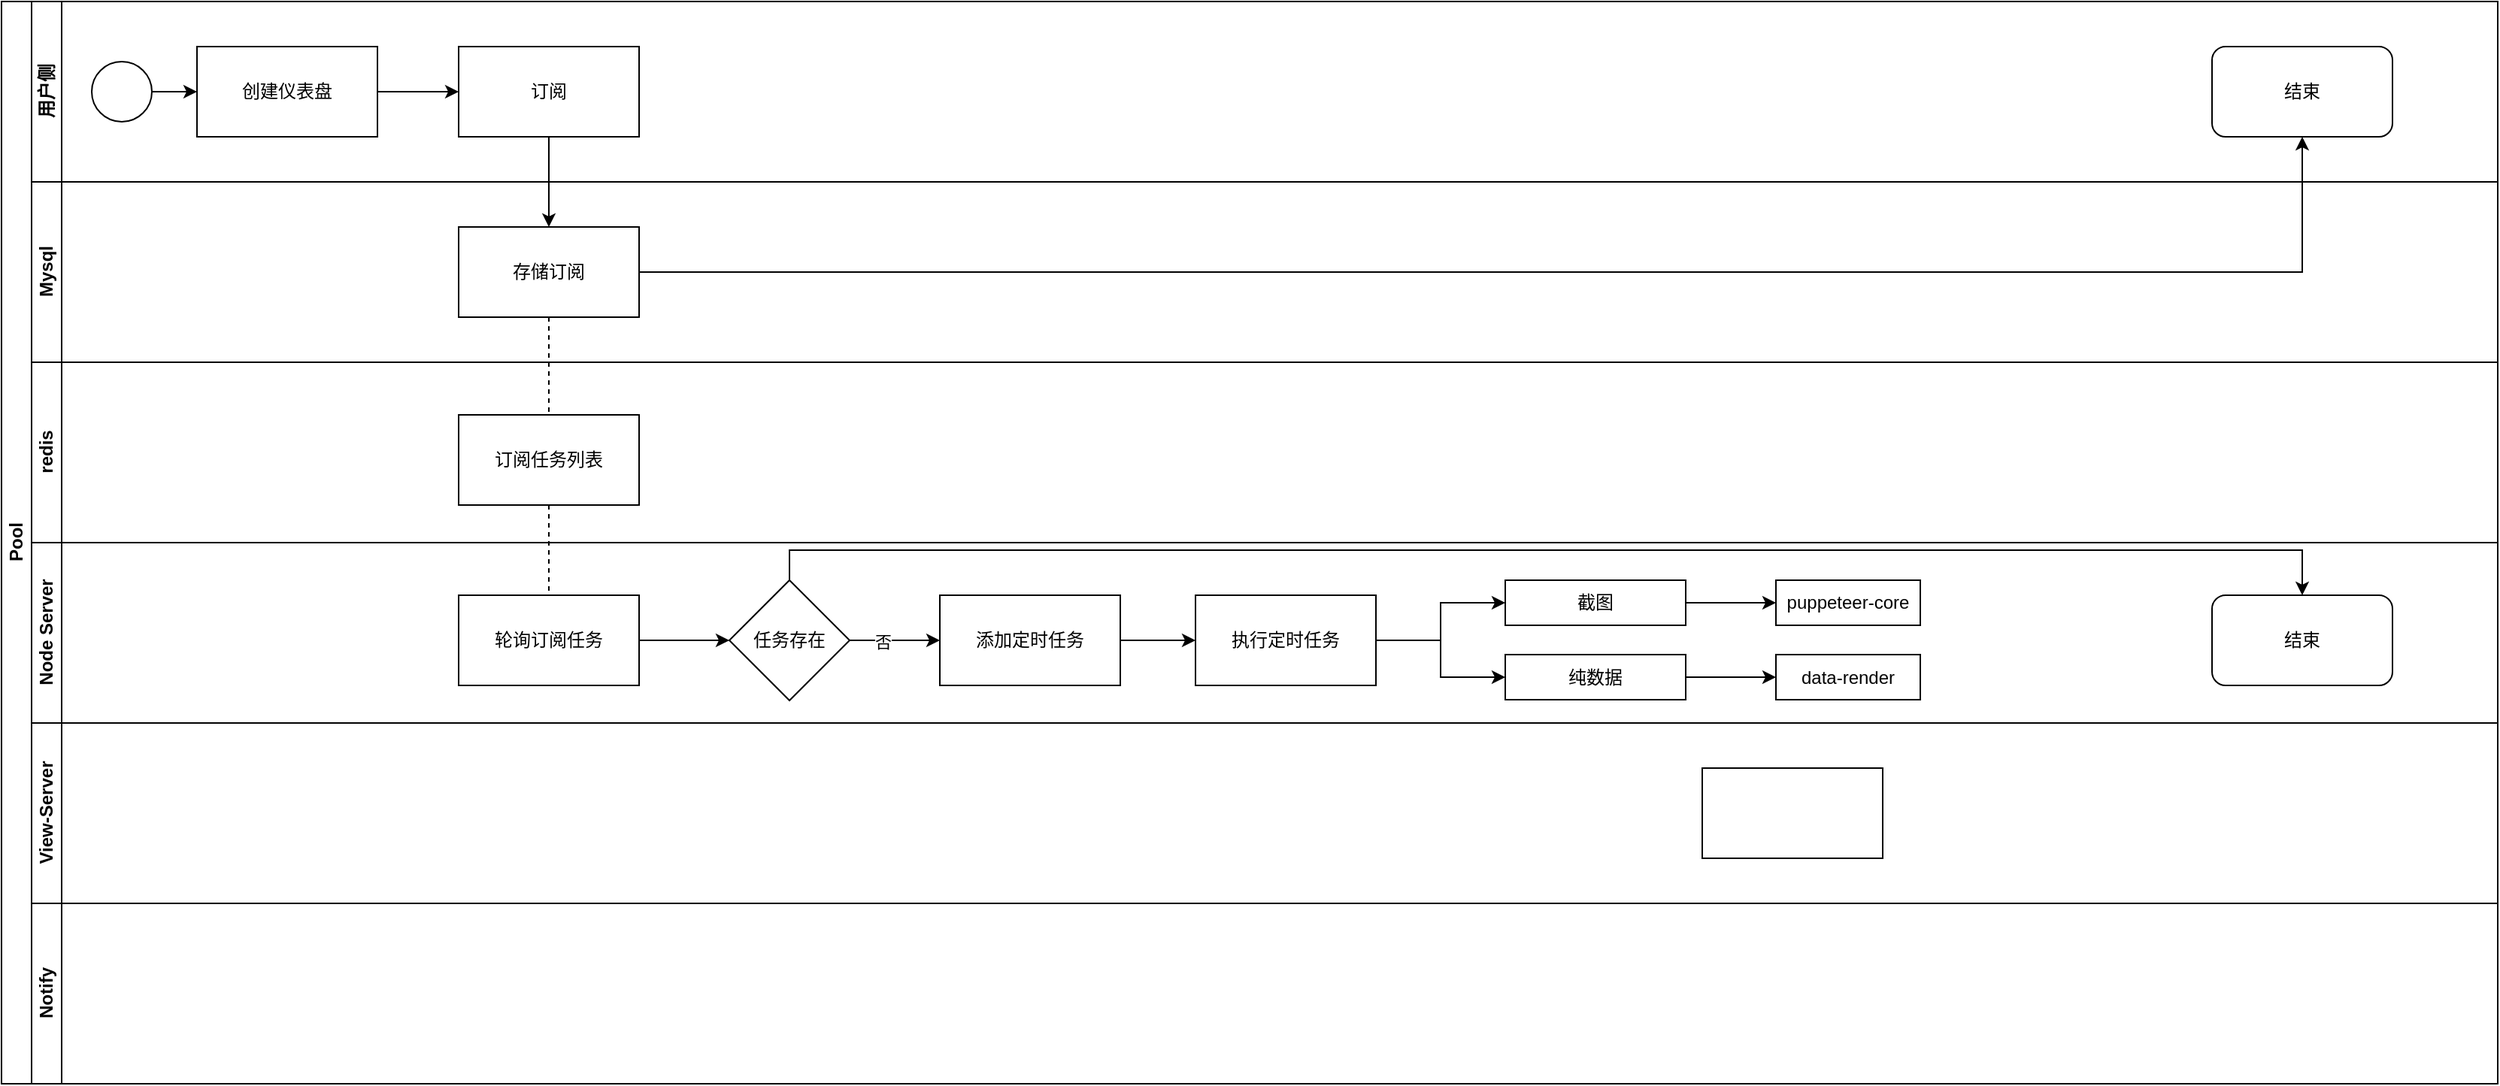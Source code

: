 <mxfile version="21.3.2" type="github">
  <diagram id="prtHgNgQTEPvFCAcTncT" name="Page-1">
    <mxGraphModel dx="1987" dy="1049" grid="1" gridSize="10" guides="1" tooltips="1" connect="1" arrows="1" fold="1" page="1" pageScale="1" pageWidth="827" pageHeight="1169" math="0" shadow="0">
      <root>
        <mxCell id="0" />
        <mxCell id="1" parent="0" />
        <mxCell id="dNxyNK7c78bLwvsdeMH5-19" value="Pool" style="swimlane;html=1;childLayout=stackLayout;resizeParent=1;resizeParentMax=0;horizontal=0;startSize=20;horizontalStack=0;" parent="1" vertex="1">
          <mxGeometry x="110" y="120" width="1660" height="720" as="geometry" />
        </mxCell>
        <mxCell id="dNxyNK7c78bLwvsdeMH5-20" value="用户侧" style="swimlane;html=1;startSize=20;horizontal=0;" parent="dNxyNK7c78bLwvsdeMH5-19" vertex="1">
          <mxGeometry x="20" width="1640" height="120" as="geometry" />
        </mxCell>
        <mxCell id="dNxyNK7c78bLwvsdeMH5-25" value="" style="edgeStyle=orthogonalEdgeStyle;rounded=0;orthogonalLoop=1;jettySize=auto;html=1;entryX=0;entryY=0.5;entryDx=0;entryDy=0;" parent="dNxyNK7c78bLwvsdeMH5-20" source="dNxyNK7c78bLwvsdeMH5-23" target="sp__su_tC7e2eRbSU-4b-3" edge="1">
          <mxGeometry relative="1" as="geometry">
            <mxPoint x="120" y="60" as="targetPoint" />
          </mxGeometry>
        </mxCell>
        <mxCell id="dNxyNK7c78bLwvsdeMH5-23" value="" style="ellipse;whiteSpace=wrap;html=1;" parent="dNxyNK7c78bLwvsdeMH5-20" vertex="1">
          <mxGeometry x="40" y="40" width="40" height="40" as="geometry" />
        </mxCell>
        <mxCell id="sp__su_tC7e2eRbSU-4b-7" style="edgeStyle=orthogonalEdgeStyle;rounded=0;orthogonalLoop=1;jettySize=auto;html=1;exitX=1;exitY=0.5;exitDx=0;exitDy=0;entryX=0;entryY=0.5;entryDx=0;entryDy=0;" edge="1" parent="dNxyNK7c78bLwvsdeMH5-20" source="sp__su_tC7e2eRbSU-4b-3" target="sp__su_tC7e2eRbSU-4b-6">
          <mxGeometry relative="1" as="geometry" />
        </mxCell>
        <mxCell id="sp__su_tC7e2eRbSU-4b-3" value="创建仪表盘" style="rounded=0;whiteSpace=wrap;html=1;" vertex="1" parent="dNxyNK7c78bLwvsdeMH5-20">
          <mxGeometry x="110" y="30" width="120" height="60" as="geometry" />
        </mxCell>
        <mxCell id="sp__su_tC7e2eRbSU-4b-6" value="订阅" style="rounded=0;whiteSpace=wrap;html=1;" vertex="1" parent="dNxyNK7c78bLwvsdeMH5-20">
          <mxGeometry x="284" y="30" width="120" height="60" as="geometry" />
        </mxCell>
        <mxCell id="sp__su_tC7e2eRbSU-4b-24" value="结束" style="rounded=1;whiteSpace=wrap;html=1;" vertex="1" parent="dNxyNK7c78bLwvsdeMH5-20">
          <mxGeometry x="1450" y="30" width="120" height="60" as="geometry" />
        </mxCell>
        <mxCell id="sp__su_tC7e2eRbSU-4b-1" value="Mysql" style="swimlane;html=1;startSize=20;horizontal=0;" vertex="1" parent="dNxyNK7c78bLwvsdeMH5-19">
          <mxGeometry x="20" y="120" width="1640" height="120" as="geometry" />
        </mxCell>
        <mxCell id="sp__su_tC7e2eRbSU-4b-8" value="存储订阅" style="rounded=0;whiteSpace=wrap;html=1;" vertex="1" parent="sp__su_tC7e2eRbSU-4b-1">
          <mxGeometry x="284" y="30" width="120" height="60" as="geometry" />
        </mxCell>
        <mxCell id="sp__su_tC7e2eRbSU-4b-2" value="redis" style="swimlane;html=1;startSize=20;horizontal=0;" vertex="1" parent="dNxyNK7c78bLwvsdeMH5-19">
          <mxGeometry x="20" y="240" width="1640" height="120" as="geometry" />
        </mxCell>
        <mxCell id="sp__su_tC7e2eRbSU-4b-13" value="订阅任务列表" style="rounded=0;whiteSpace=wrap;html=1;" vertex="1" parent="sp__su_tC7e2eRbSU-4b-2">
          <mxGeometry x="284" y="35" width="120" height="60" as="geometry" />
        </mxCell>
        <mxCell id="sp__su_tC7e2eRbSU-4b-14" style="edgeStyle=orthogonalEdgeStyle;rounded=0;orthogonalLoop=1;jettySize=auto;html=1;exitX=0.5;exitY=1;exitDx=0;exitDy=0;dashed=1;endArrow=none;endFill=0;" edge="1" parent="dNxyNK7c78bLwvsdeMH5-19" source="sp__su_tC7e2eRbSU-4b-13" target="sp__su_tC7e2eRbSU-4b-10">
          <mxGeometry relative="1" as="geometry" />
        </mxCell>
        <mxCell id="dNxyNK7c78bLwvsdeMH5-21" value="Node Server" style="swimlane;html=1;startSize=20;horizontal=0;" parent="dNxyNK7c78bLwvsdeMH5-19" vertex="1">
          <mxGeometry x="20" y="360" width="1640" height="120" as="geometry" />
        </mxCell>
        <mxCell id="sp__su_tC7e2eRbSU-4b-15" style="edgeStyle=orthogonalEdgeStyle;rounded=0;orthogonalLoop=1;jettySize=auto;html=1;exitX=1;exitY=0.5;exitDx=0;exitDy=0;entryX=0;entryY=0.5;entryDx=0;entryDy=0;" edge="1" parent="dNxyNK7c78bLwvsdeMH5-21" source="sp__su_tC7e2eRbSU-4b-10" target="sp__su_tC7e2eRbSU-4b-11">
          <mxGeometry relative="1" as="geometry" />
        </mxCell>
        <mxCell id="sp__su_tC7e2eRbSU-4b-10" value="轮询订阅任务" style="rounded=0;whiteSpace=wrap;html=1;" vertex="1" parent="dNxyNK7c78bLwvsdeMH5-21">
          <mxGeometry x="284" y="35" width="120" height="60" as="geometry" />
        </mxCell>
        <mxCell id="sp__su_tC7e2eRbSU-4b-17" style="edgeStyle=orthogonalEdgeStyle;rounded=0;orthogonalLoop=1;jettySize=auto;html=1;exitX=1;exitY=0.5;exitDx=0;exitDy=0;entryX=0;entryY=0.5;entryDx=0;entryDy=0;" edge="1" parent="dNxyNK7c78bLwvsdeMH5-21" source="sp__su_tC7e2eRbSU-4b-11" target="sp__su_tC7e2eRbSU-4b-16">
          <mxGeometry relative="1" as="geometry" />
        </mxCell>
        <mxCell id="sp__su_tC7e2eRbSU-4b-18" value="否" style="edgeLabel;html=1;align=center;verticalAlign=middle;resizable=0;points=[];" vertex="1" connectable="0" parent="sp__su_tC7e2eRbSU-4b-17">
          <mxGeometry x="-0.267" y="-1" relative="1" as="geometry">
            <mxPoint as="offset" />
          </mxGeometry>
        </mxCell>
        <mxCell id="sp__su_tC7e2eRbSU-4b-23" style="edgeStyle=orthogonalEdgeStyle;rounded=0;orthogonalLoop=1;jettySize=auto;html=1;exitX=0.5;exitY=0;exitDx=0;exitDy=0;" edge="1" parent="dNxyNK7c78bLwvsdeMH5-21" source="sp__su_tC7e2eRbSU-4b-11" target="sp__su_tC7e2eRbSU-4b-22">
          <mxGeometry relative="1" as="geometry">
            <Array as="points">
              <mxPoint x="504" y="5" />
              <mxPoint x="1510" y="5" />
            </Array>
          </mxGeometry>
        </mxCell>
        <mxCell id="sp__su_tC7e2eRbSU-4b-11" value="任务存在" style="rhombus;whiteSpace=wrap;html=1;" vertex="1" parent="dNxyNK7c78bLwvsdeMH5-21">
          <mxGeometry x="464" y="25" width="80" height="80" as="geometry" />
        </mxCell>
        <mxCell id="sp__su_tC7e2eRbSU-4b-20" style="edgeStyle=orthogonalEdgeStyle;rounded=0;orthogonalLoop=1;jettySize=auto;html=1;exitX=1;exitY=0.5;exitDx=0;exitDy=0;" edge="1" parent="dNxyNK7c78bLwvsdeMH5-21" source="sp__su_tC7e2eRbSU-4b-16" target="sp__su_tC7e2eRbSU-4b-19">
          <mxGeometry relative="1" as="geometry" />
        </mxCell>
        <mxCell id="sp__su_tC7e2eRbSU-4b-16" value="添加定时任务" style="rounded=0;whiteSpace=wrap;html=1;" vertex="1" parent="dNxyNK7c78bLwvsdeMH5-21">
          <mxGeometry x="604" y="35" width="120" height="60" as="geometry" />
        </mxCell>
        <mxCell id="sp__su_tC7e2eRbSU-4b-28" style="edgeStyle=orthogonalEdgeStyle;rounded=0;orthogonalLoop=1;jettySize=auto;html=1;exitX=1;exitY=0.5;exitDx=0;exitDy=0;entryX=0;entryY=0.5;entryDx=0;entryDy=0;" edge="1" parent="dNxyNK7c78bLwvsdeMH5-21" source="sp__su_tC7e2eRbSU-4b-19" target="sp__su_tC7e2eRbSU-4b-26">
          <mxGeometry relative="1" as="geometry" />
        </mxCell>
        <mxCell id="sp__su_tC7e2eRbSU-4b-29" style="edgeStyle=orthogonalEdgeStyle;rounded=0;orthogonalLoop=1;jettySize=auto;html=1;exitX=1;exitY=0.5;exitDx=0;exitDy=0;entryX=0;entryY=0.5;entryDx=0;entryDy=0;" edge="1" parent="dNxyNK7c78bLwvsdeMH5-21" source="sp__su_tC7e2eRbSU-4b-19" target="sp__su_tC7e2eRbSU-4b-27">
          <mxGeometry relative="1" as="geometry" />
        </mxCell>
        <mxCell id="sp__su_tC7e2eRbSU-4b-19" value="执行定时任务" style="rounded=0;whiteSpace=wrap;html=1;" vertex="1" parent="dNxyNK7c78bLwvsdeMH5-21">
          <mxGeometry x="774" y="35" width="120" height="60" as="geometry" />
        </mxCell>
        <mxCell id="sp__su_tC7e2eRbSU-4b-22" value="结束" style="rounded=1;whiteSpace=wrap;html=1;" vertex="1" parent="dNxyNK7c78bLwvsdeMH5-21">
          <mxGeometry x="1450" y="35" width="120" height="60" as="geometry" />
        </mxCell>
        <mxCell id="sp__su_tC7e2eRbSU-4b-34" style="edgeStyle=orthogonalEdgeStyle;rounded=0;orthogonalLoop=1;jettySize=auto;html=1;exitX=1;exitY=0.5;exitDx=0;exitDy=0;" edge="1" parent="dNxyNK7c78bLwvsdeMH5-21" source="sp__su_tC7e2eRbSU-4b-26" target="sp__su_tC7e2eRbSU-4b-30">
          <mxGeometry relative="1" as="geometry" />
        </mxCell>
        <mxCell id="sp__su_tC7e2eRbSU-4b-26" value="截图" style="rounded=0;whiteSpace=wrap;html=1;" vertex="1" parent="dNxyNK7c78bLwvsdeMH5-21">
          <mxGeometry x="980" y="25" width="120" height="30" as="geometry" />
        </mxCell>
        <mxCell id="sp__su_tC7e2eRbSU-4b-36" style="edgeStyle=orthogonalEdgeStyle;rounded=0;orthogonalLoop=1;jettySize=auto;html=1;exitX=1;exitY=0.5;exitDx=0;exitDy=0;entryX=0;entryY=0.5;entryDx=0;entryDy=0;" edge="1" parent="dNxyNK7c78bLwvsdeMH5-21" source="sp__su_tC7e2eRbSU-4b-27" target="sp__su_tC7e2eRbSU-4b-35">
          <mxGeometry relative="1" as="geometry" />
        </mxCell>
        <mxCell id="sp__su_tC7e2eRbSU-4b-27" value="纯数据" style="rounded=0;whiteSpace=wrap;html=1;" vertex="1" parent="dNxyNK7c78bLwvsdeMH5-21">
          <mxGeometry x="980" y="74.5" width="120" height="30" as="geometry" />
        </mxCell>
        <mxCell id="sp__su_tC7e2eRbSU-4b-30" value="puppeteer-core" style="rounded=0;whiteSpace=wrap;html=1;aspect=fixed;" vertex="1" parent="dNxyNK7c78bLwvsdeMH5-21">
          <mxGeometry x="1160" y="25" width="96" height="30" as="geometry" />
        </mxCell>
        <mxCell id="sp__su_tC7e2eRbSU-4b-35" value="data-render" style="rounded=0;whiteSpace=wrap;html=1;aspect=fixed;" vertex="1" parent="dNxyNK7c78bLwvsdeMH5-21">
          <mxGeometry x="1160" y="74.5" width="96" height="30" as="geometry" />
        </mxCell>
        <mxCell id="sp__su_tC7e2eRbSU-4b-5" value="View-Server" style="swimlane;html=1;startSize=20;horizontal=0;" vertex="1" parent="dNxyNK7c78bLwvsdeMH5-19">
          <mxGeometry x="20" y="480" width="1640" height="120" as="geometry" />
        </mxCell>
        <mxCell id="sp__su_tC7e2eRbSU-4b-37" value="" style="rounded=0;whiteSpace=wrap;html=1;" vertex="1" parent="sp__su_tC7e2eRbSU-4b-5">
          <mxGeometry x="1111" y="30" width="120" height="60" as="geometry" />
        </mxCell>
        <mxCell id="dNxyNK7c78bLwvsdeMH5-22" value="Notify" style="swimlane;html=1;startSize=20;horizontal=0;" parent="dNxyNK7c78bLwvsdeMH5-19" vertex="1">
          <mxGeometry x="20" y="600" width="1640" height="120" as="geometry" />
        </mxCell>
        <mxCell id="sp__su_tC7e2eRbSU-4b-9" style="edgeStyle=orthogonalEdgeStyle;rounded=0;orthogonalLoop=1;jettySize=auto;html=1;exitX=0.5;exitY=1;exitDx=0;exitDy=0;entryX=0.5;entryY=0;entryDx=0;entryDy=0;" edge="1" parent="dNxyNK7c78bLwvsdeMH5-19" source="sp__su_tC7e2eRbSU-4b-6" target="sp__su_tC7e2eRbSU-4b-8">
          <mxGeometry relative="1" as="geometry" />
        </mxCell>
        <mxCell id="sp__su_tC7e2eRbSU-4b-21" style="edgeStyle=orthogonalEdgeStyle;rounded=0;orthogonalLoop=1;jettySize=auto;html=1;exitX=0.5;exitY=1;exitDx=0;exitDy=0;entryX=0.5;entryY=0;entryDx=0;entryDy=0;dashed=1;endArrow=none;endFill=0;" edge="1" parent="dNxyNK7c78bLwvsdeMH5-19" source="sp__su_tC7e2eRbSU-4b-8" target="sp__su_tC7e2eRbSU-4b-13">
          <mxGeometry relative="1" as="geometry" />
        </mxCell>
        <mxCell id="sp__su_tC7e2eRbSU-4b-25" style="edgeStyle=orthogonalEdgeStyle;rounded=0;orthogonalLoop=1;jettySize=auto;html=1;exitX=1;exitY=0.5;exitDx=0;exitDy=0;entryX=0.5;entryY=1;entryDx=0;entryDy=0;" edge="1" parent="dNxyNK7c78bLwvsdeMH5-19" source="sp__su_tC7e2eRbSU-4b-8" target="sp__su_tC7e2eRbSU-4b-24">
          <mxGeometry relative="1" as="geometry" />
        </mxCell>
      </root>
    </mxGraphModel>
  </diagram>
</mxfile>
